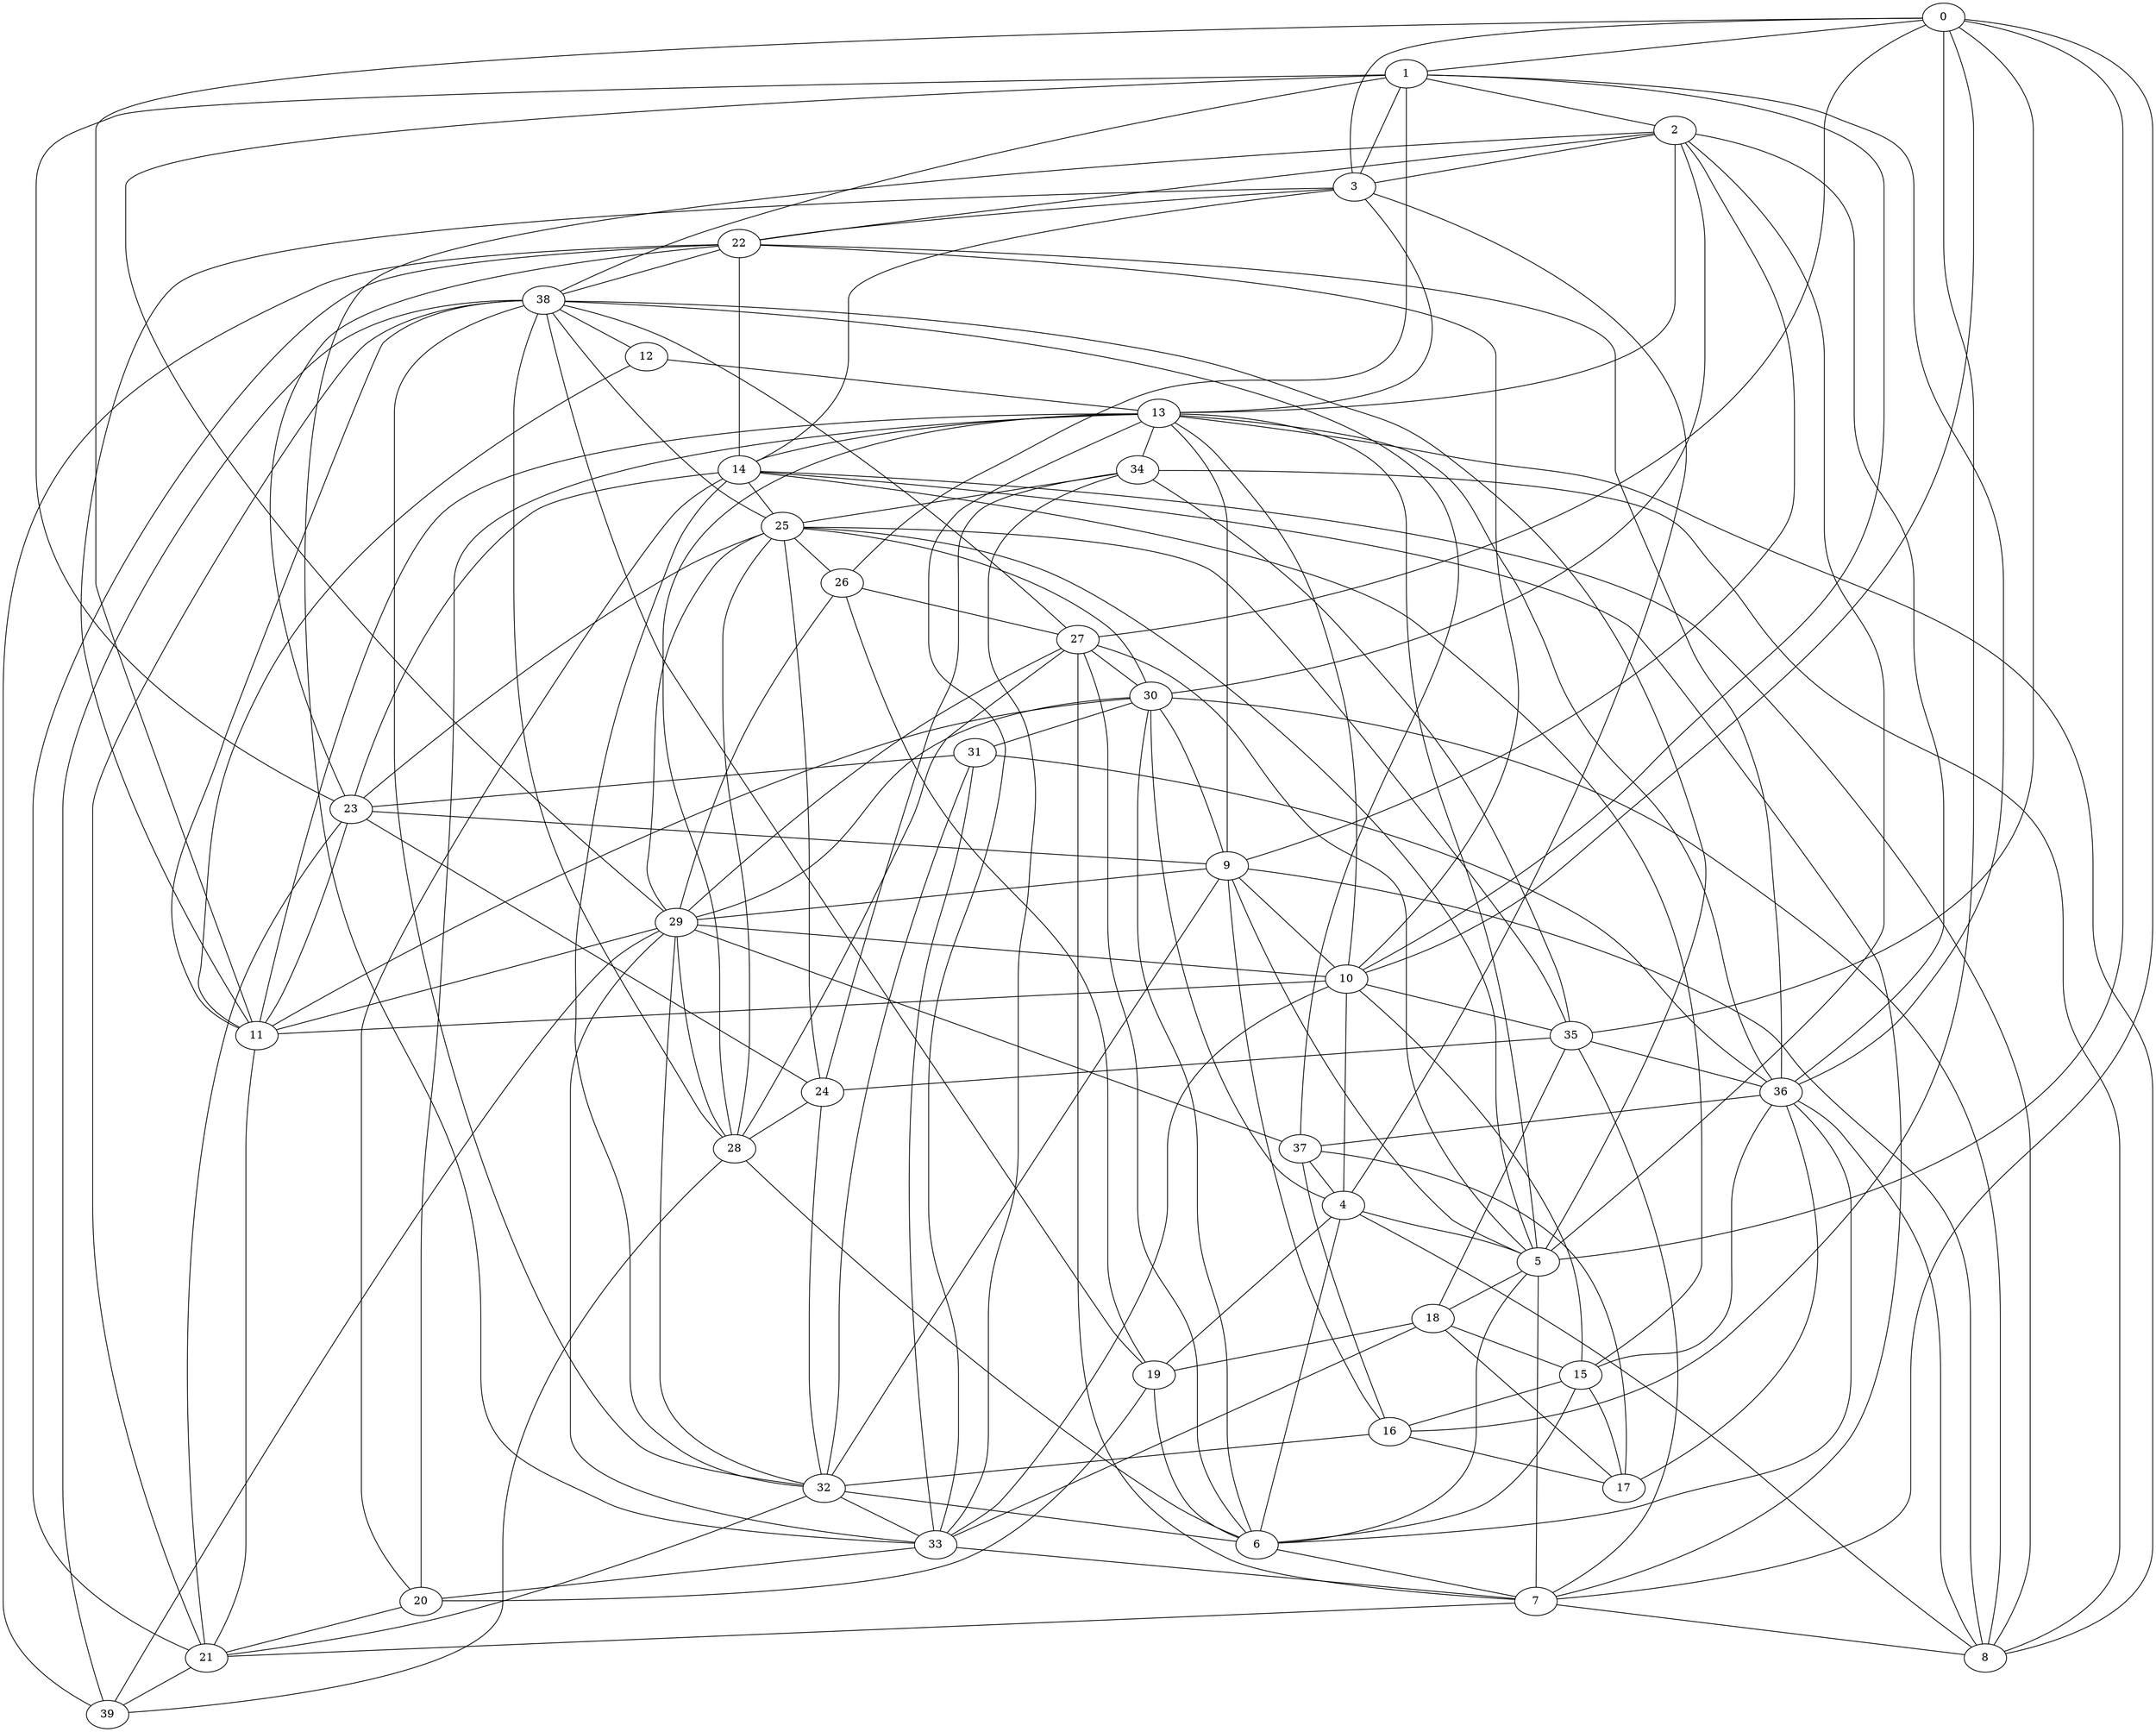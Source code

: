 graph {
0 ;
1 ;
2 ;
3 ;
4 ;
5 ;
6 ;
7 ;
8 ;
9 ;
10 ;
11 ;
12 ;
13 ;
14 ;
15 ;
16 ;
17 ;
18 ;
19 ;
20 ;
21 ;
22 ;
23 ;
24 ;
25 ;
26 ;
27 ;
28 ;
29 ;
30 ;
31 ;
32 ;
33 ;
34 ;
35 ;
36 ;
37 ;
38 ;
39 ;
0 -- 1 ;
1 -- 2 ;
2 -- 3 ;
3 -- 4 ;
4 -- 5 ;
5 -- 6 ;
6 -- 7 ;
7 -- 8 ;
8 -- 9 ;
9 -- 10 ;
10 -- 11 ;
11 -- 12 ;
12 -- 13 ;
13 -- 14 ;
14 -- 15 ;
15 -- 16 ;
16 -- 17 ;
17 -- 18 ;
18 -- 19 ;
19 -- 20 ;
20 -- 21 ;
21 -- 22 ;
22 -- 23 ;
23 -- 24 ;
24 -- 25 ;
25 -- 26 ;
26 -- 27 ;
27 -- 28 ;
28 -- 29 ;
29 -- 30 ;
30 -- 31 ;
31 -- 32 ;
32 -- 33 ;
33 -- 34 ;
34 -- 35 ;
35 -- 36 ;
36 -- 37 ;
37 -- 38 ;
38 -- 39 ;
0 -- 3 ;
0 -- 10 ;
1 -- 23 ;
1 -- 26 ;
2 -- 5 ;
2 -- 13 ;
2 -- 30 ;
2 -- 33 ;
2 -- 36 ;
3 -- 1 ;
3 -- 14 ;
3 -- 22 ;
4 -- 6 ;
4 -- 30 ;
5 -- 0 ;
5 -- 18 ;
5 -- 25 ;
5 -- 38 ;
6 -- 30 ;
7 -- 0 ;
7 -- 5 ;
7 -- 21 ;
7 -- 27 ;
8 -- 4 ;
8 -- 13 ;
8 -- 30 ;
8 -- 34 ;
9 -- 2 ;
9 -- 5 ;
9 -- 13 ;
9 -- 16 ;
9 -- 29 ;
9 -- 30 ;
10 -- 1 ;
10 -- 4 ;
10 -- 35 ;
11 -- 0 ;
11 -- 3 ;
11 -- 13 ;
11 -- 21 ;
11 -- 23 ;
11 -- 29 ;
11 -- 30 ;
11 -- 38 ;
13 -- 3 ;
13 -- 5 ;
13 -- 10 ;
13 -- 28 ;
13 -- 33 ;
13 -- 34 ;
14 -- 7 ;
14 -- 8 ;
14 -- 20 ;
14 -- 23 ;
14 -- 25 ;
14 -- 32 ;
15 -- 6 ;
15 -- 10 ;
15 -- 17 ;
15 -- 36 ;
16 -- 0 ;
16 -- 32 ;
16 -- 37 ;
18 -- 15 ;
18 -- 33 ;
19 -- 4 ;
19 -- 6 ;
19 -- 26 ;
20 -- 13 ;
21 -- 23 ;
21 -- 38 ;
21 -- 39 ;
22 -- 2 ;
22 -- 10 ;
22 -- 14 ;
22 -- 38 ;
23 -- 9 ;
23 -- 25 ;
24 -- 28 ;
24 -- 32 ;
24 -- 34 ;
25 -- 30 ;
27 -- 0 ;
27 -- 5 ;
27 -- 6 ;
27 -- 30 ;
27 -- 38 ;
28 -- 6 ;
28 -- 25 ;
28 -- 38 ;
28 -- 39 ;
29 -- 1 ;
29 -- 10 ;
29 -- 25 ;
29 -- 26 ;
29 -- 27 ;
29 -- 32 ;
29 -- 33 ;
29 -- 39 ;
31 -- 23 ;
31 -- 33 ;
31 -- 36 ;
32 -- 6 ;
32 -- 9 ;
32 -- 21 ;
33 -- 7 ;
33 -- 10 ;
33 -- 20 ;
34 -- 25 ;
35 -- 0 ;
35 -- 7 ;
35 -- 18 ;
35 -- 24 ;
35 -- 25 ;
36 -- 1 ;
36 -- 6 ;
36 -- 8 ;
36 -- 13 ;
36 -- 17 ;
36 -- 22 ;
37 -- 4 ;
37 -- 17 ;
37 -- 29 ;
38 -- 1 ;
38 -- 12 ;
38 -- 19 ;
38 -- 25 ;
38 -- 32 ;
39 -- 22 ;
}
